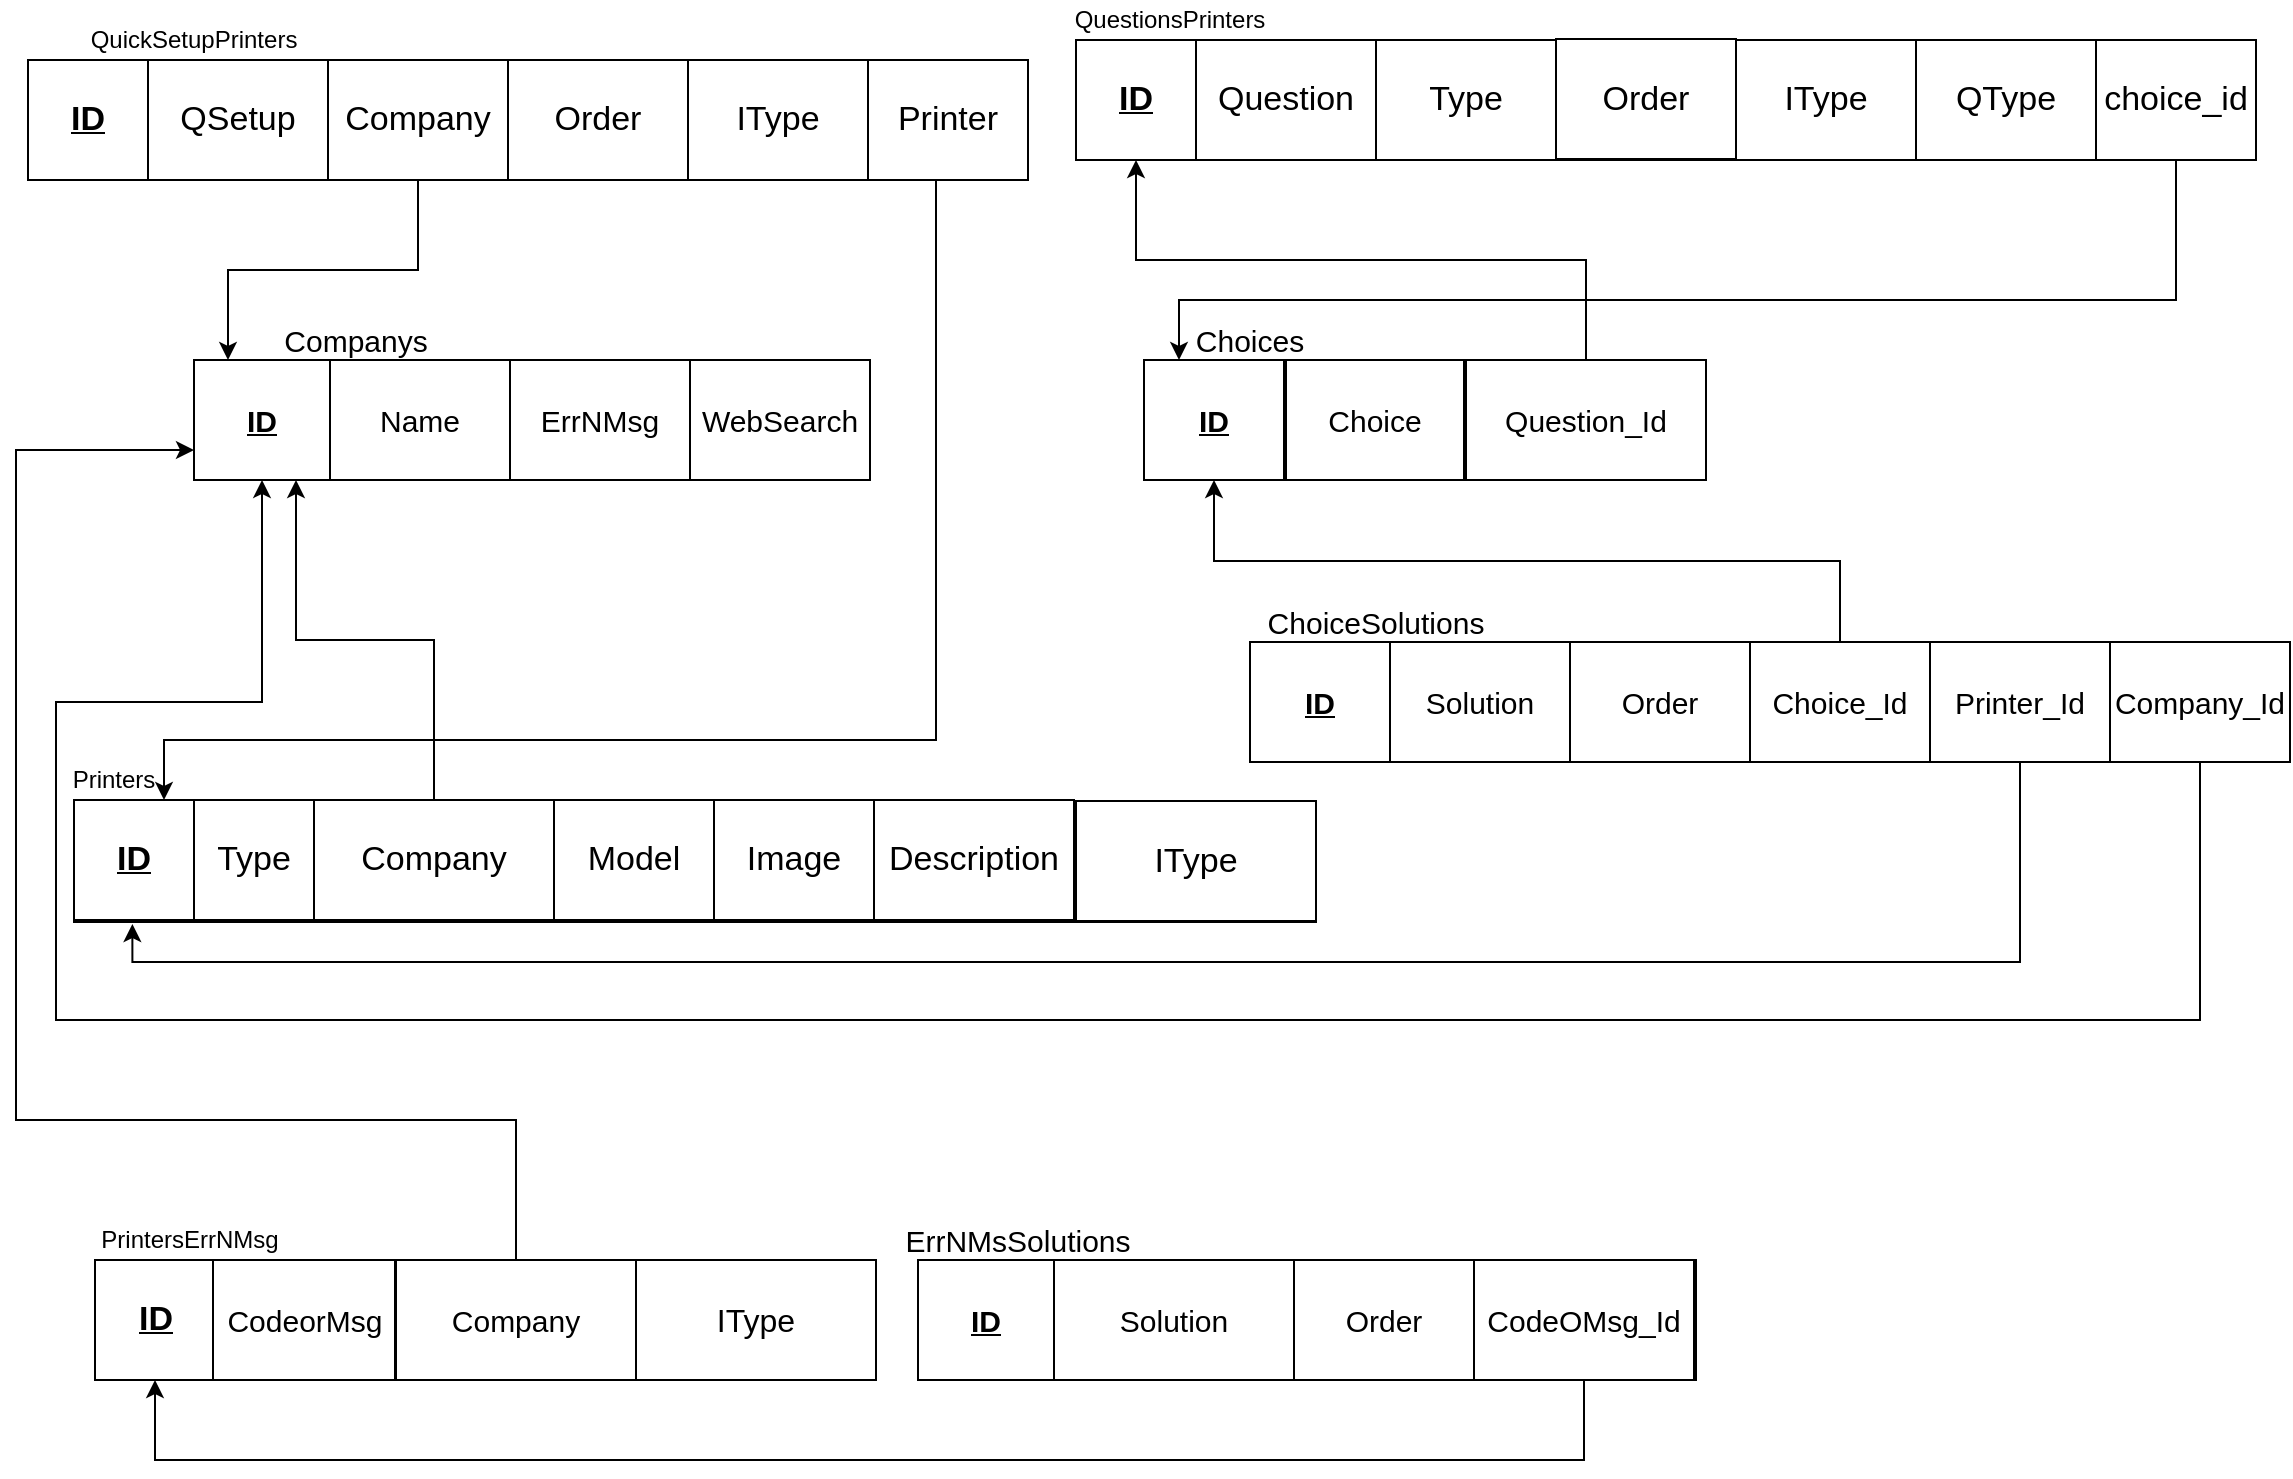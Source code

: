<mxfile version="10.8.4" type="github"><diagram id="acN6bn-okL0BNjCFMRs_" name="Page-1"><mxGraphModel dx="1394" dy="764" grid="1" gridSize="10" guides="1" tooltips="1" connect="1" arrows="1" fold="1" page="1" pageScale="1" pageWidth="1169" pageHeight="827" math="0" shadow="0"><root><mxCell id="0"/><mxCell id="1" parent="0"/><mxCell id="JlafKzIJdYOSuMZsatz--1" value="" style="rounded=0;whiteSpace=wrap;html=1;" parent="1" vertex="1"><mxGeometry x="16" y="50" width="494" height="60" as="geometry"/></mxCell><mxCell id="JlafKzIJdYOSuMZsatz--2" value="QuickSetupPrinters" style="text;html=1;strokeColor=none;fillColor=none;align=center;verticalAlign=middle;whiteSpace=wrap;rounded=0;" parent="1" vertex="1"><mxGeometry x="79" y="30" width="40" height="20" as="geometry"/></mxCell><mxCell id="JlafKzIJdYOSuMZsatz--3" value="&lt;u&gt;&lt;font style=&quot;font-size: 17px&quot;&gt;ID&lt;/font&gt;&lt;/u&gt;" style="rounded=0;whiteSpace=wrap;html=1;fontStyle=1" parent="1" vertex="1"><mxGeometry x="16" y="50" width="60" height="60" as="geometry"/></mxCell><mxCell id="JlafKzIJdYOSuMZsatz--4" value="&lt;span&gt;&lt;font style=&quot;font-size: 17px&quot;&gt;QSetup&lt;/font&gt;&lt;/span&gt;" style="rounded=0;whiteSpace=wrap;html=1;fontStyle=0" parent="1" vertex="1"><mxGeometry x="76" y="50" width="90" height="60" as="geometry"/></mxCell><mxCell id="seA9yKfS-Udusl4locP1-9" style="edgeStyle=orthogonalEdgeStyle;rounded=0;orthogonalLoop=1;jettySize=auto;html=1;exitX=0.5;exitY=1;exitDx=0;exitDy=0;entryX=0.25;entryY=0;entryDx=0;entryDy=0;" parent="1" source="JlafKzIJdYOSuMZsatz--5" target="JlafKzIJdYOSuMZsatz--65" edge="1"><mxGeometry relative="1" as="geometry"/></mxCell><mxCell id="JlafKzIJdYOSuMZsatz--5" value="&lt;span&gt;&lt;font style=&quot;font-size: 17px&quot;&gt;Company&lt;/font&gt;&lt;/span&gt;" style="rounded=0;whiteSpace=wrap;html=1;fontStyle=0" parent="1" vertex="1"><mxGeometry x="166" y="50" width="90" height="60" as="geometry"/></mxCell><mxCell id="JlafKzIJdYOSuMZsatz--6" value="&lt;span&gt;&lt;font style=&quot;font-size: 17px&quot;&gt;Order&lt;/font&gt;&lt;/span&gt;" style="rounded=0;whiteSpace=wrap;html=1;fontStyle=0" parent="1" vertex="1"><mxGeometry x="256" y="50" width="90" height="60" as="geometry"/></mxCell><mxCell id="JlafKzIJdYOSuMZsatz--7" value="&lt;span style=&quot;font-size: 17px&quot;&gt;IType&lt;/span&gt;" style="rounded=0;whiteSpace=wrap;html=1;fontStyle=0" parent="1" vertex="1"><mxGeometry x="346" y="50" width="90" height="60" as="geometry"/></mxCell><mxCell id="JlafKzIJdYOSuMZsatz--8" value="" style="rounded=0;whiteSpace=wrap;html=1;" parent="1" vertex="1"><mxGeometry x="39" y="421" width="621" height="60" as="geometry"/></mxCell><mxCell id="JlafKzIJdYOSuMZsatz--9" value="Printers" style="text;html=1;strokeColor=none;fillColor=none;align=center;verticalAlign=middle;whiteSpace=wrap;rounded=0;" parent="1" vertex="1"><mxGeometry x="39" y="400" width="40" height="20" as="geometry"/></mxCell><mxCell id="JlafKzIJdYOSuMZsatz--10" value="&lt;u&gt;&lt;font style=&quot;font-size: 17px&quot;&gt;ID&lt;/font&gt;&lt;/u&gt;" style="rounded=0;whiteSpace=wrap;html=1;fontStyle=1" parent="1" vertex="1"><mxGeometry x="39" y="420" width="60" height="60" as="geometry"/></mxCell><mxCell id="JlafKzIJdYOSuMZsatz--11" value="&lt;span&gt;&lt;font style=&quot;font-size: 17px&quot;&gt;Type&lt;/font&gt;&lt;/span&gt;" style="rounded=0;whiteSpace=wrap;html=1;fontStyle=0" parent="1" vertex="1"><mxGeometry x="99" y="420" width="60" height="60" as="geometry"/></mxCell><mxCell id="seA9yKfS-Udusl4locP1-12" style="edgeStyle=orthogonalEdgeStyle;rounded=0;orthogonalLoop=1;jettySize=auto;html=1;exitX=0.5;exitY=0;exitDx=0;exitDy=0;entryX=0.75;entryY=1;entryDx=0;entryDy=0;" parent="1" source="JlafKzIJdYOSuMZsatz--12" target="JlafKzIJdYOSuMZsatz--65" edge="1"><mxGeometry relative="1" as="geometry"/></mxCell><mxCell id="JlafKzIJdYOSuMZsatz--12" value="&lt;span&gt;&lt;font style=&quot;font-size: 17px&quot;&gt;Company&lt;/font&gt;&lt;/span&gt;" style="rounded=0;whiteSpace=wrap;html=1;fontStyle=0" parent="1" vertex="1"><mxGeometry x="159" y="420" width="120" height="60" as="geometry"/></mxCell><mxCell id="JlafKzIJdYOSuMZsatz--13" value="&lt;span&gt;&lt;font style=&quot;font-size: 17px&quot;&gt;Model&lt;/font&gt;&lt;/span&gt;" style="rounded=0;whiteSpace=wrap;html=1;fontStyle=0" parent="1" vertex="1"><mxGeometry x="279" y="420" width="80" height="60" as="geometry"/></mxCell><mxCell id="JlafKzIJdYOSuMZsatz--14" value="&lt;span&gt;&lt;font style=&quot;font-size: 17px&quot;&gt;Image&lt;/font&gt;&lt;/span&gt;" style="rounded=0;whiteSpace=wrap;html=1;fontStyle=0" parent="1" vertex="1"><mxGeometry x="359" y="420" width="80" height="60" as="geometry"/></mxCell><mxCell id="JlafKzIJdYOSuMZsatz--17" value="&lt;span&gt;&lt;font style=&quot;font-size: 17px&quot;&gt;Description&lt;/font&gt;&lt;/span&gt;" style="rounded=0;whiteSpace=wrap;html=1;fontStyle=0" parent="1" vertex="1"><mxGeometry x="439" y="420" width="100" height="60" as="geometry"/></mxCell><mxCell id="JlafKzIJdYOSuMZsatz--18" value="&lt;span&gt;&lt;font style=&quot;font-size: 17px&quot;&gt;IType&lt;/font&gt;&lt;/span&gt;" style="rounded=0;whiteSpace=wrap;html=1;fontStyle=0" parent="1" vertex="1"><mxGeometry x="540" y="420.5" width="120" height="60" as="geometry"/></mxCell><mxCell id="JlafKzIJdYOSuMZsatz--20" value="" style="rounded=0;whiteSpace=wrap;html=1;" parent="1" vertex="1"><mxGeometry x="541" y="40" width="589" height="60" as="geometry"/></mxCell><mxCell id="JlafKzIJdYOSuMZsatz--21" value="QuestionsPrinters" style="text;html=1;strokeColor=none;fillColor=none;align=center;verticalAlign=middle;whiteSpace=wrap;rounded=0;" parent="1" vertex="1"><mxGeometry x="567" y="20" width="40" height="20" as="geometry"/></mxCell><mxCell id="JlafKzIJdYOSuMZsatz--22" value="&lt;u&gt;&lt;font style=&quot;font-size: 17px&quot;&gt;ID&lt;/font&gt;&lt;/u&gt;" style="rounded=0;whiteSpace=wrap;html=1;fontStyle=1" parent="1" vertex="1"><mxGeometry x="540" y="40" width="60" height="60" as="geometry"/></mxCell><mxCell id="JlafKzIJdYOSuMZsatz--23" value="&lt;span&gt;&lt;font style=&quot;font-size: 17px&quot;&gt;Question&lt;/font&gt;&lt;/span&gt;" style="rounded=0;whiteSpace=wrap;html=1;fontStyle=0" parent="1" vertex="1"><mxGeometry x="600" y="40" width="90" height="60" as="geometry"/></mxCell><mxCell id="JlafKzIJdYOSuMZsatz--24" value="&lt;span&gt;&lt;font style=&quot;font-size: 17px&quot;&gt;IType&lt;/font&gt;&lt;/span&gt;" style="rounded=0;whiteSpace=wrap;html=1;fontStyle=0" parent="1" vertex="1"><mxGeometry x="870" y="40" width="90" height="60" as="geometry"/></mxCell><mxCell id="JlafKzIJdYOSuMZsatz--27" value="" style="rounded=0;whiteSpace=wrap;html=1;fontStyle=0" parent="1" vertex="1"><mxGeometry x="627" y="341" width="515" height="60" as="geometry"/></mxCell><mxCell id="JlafKzIJdYOSuMZsatz--28" value="&lt;span&gt;&lt;font style=&quot;font-size: 17px&quot;&gt;Type&lt;/font&gt;&lt;/span&gt;" style="rounded=0;whiteSpace=wrap;html=1;fontStyle=0" parent="1" vertex="1"><mxGeometry x="690" y="40" width="90" height="60" as="geometry"/></mxCell><mxCell id="JlafKzIJdYOSuMZsatz--29" value="&lt;span&gt;&lt;font style=&quot;font-size: 17px&quot;&gt;Order&lt;/font&gt;&lt;/span&gt;" style="rounded=0;whiteSpace=wrap;html=1;fontStyle=0" parent="1" vertex="1"><mxGeometry x="780" y="39.5" width="90" height="60" as="geometry"/></mxCell><mxCell id="JlafKzIJdYOSuMZsatz--49" value="" style="rounded=0;whiteSpace=wrap;html=1;" parent="1" vertex="1"><mxGeometry x="50" y="650" width="390" height="60" as="geometry"/></mxCell><mxCell id="JlafKzIJdYOSuMZsatz--50" value="PrintersErrNMsg" style="text;html=1;strokeColor=none;fillColor=none;align=center;verticalAlign=middle;whiteSpace=wrap;rounded=0;" parent="1" vertex="1"><mxGeometry x="76.5" y="630" width="40" height="20" as="geometry"/></mxCell><mxCell id="JlafKzIJdYOSuMZsatz--51" value="&lt;u&gt;&lt;font style=&quot;font-size: 17px&quot;&gt;ID&lt;/font&gt;&lt;/u&gt;" style="rounded=0;whiteSpace=wrap;html=1;fontStyle=1" parent="1" vertex="1"><mxGeometry x="49.5" y="650" width="60" height="60" as="geometry"/></mxCell><mxCell id="JlafKzIJdYOSuMZsatz--52" value="CodeorMsg" style="rounded=0;whiteSpace=wrap;html=1;fontSize=15;" parent="1" vertex="1"><mxGeometry x="108.5" y="650" width="91" height="60" as="geometry"/></mxCell><mxCell id="JlafKzIJdYOSuMZsatz--53" value="" style="rounded=0;whiteSpace=wrap;html=1;fontSize=15;" parent="1" vertex="1"><mxGeometry x="461" y="650" width="389" height="60" as="geometry"/></mxCell><mxCell id="seA9yKfS-Udusl4locP1-11" style="edgeStyle=orthogonalEdgeStyle;rounded=0;orthogonalLoop=1;jettySize=auto;html=1;exitX=0.5;exitY=0;exitDx=0;exitDy=0;entryX=0;entryY=0.75;entryDx=0;entryDy=0;" parent="1" source="JlafKzIJdYOSuMZsatz--54" target="JlafKzIJdYOSuMZsatz--65" edge="1"><mxGeometry relative="1" as="geometry"><Array as="points"><mxPoint x="260" y="580"/><mxPoint x="10" y="580"/><mxPoint x="10" y="245"/></Array></mxGeometry></mxCell><mxCell id="JlafKzIJdYOSuMZsatz--54" value="Company" style="rounded=0;whiteSpace=wrap;html=1;fontSize=15;" parent="1" vertex="1"><mxGeometry x="200" y="650" width="120" height="60" as="geometry"/></mxCell><mxCell id="JlafKzIJdYOSuMZsatz--55" value="IType" style="rounded=0;whiteSpace=wrap;html=1;fontSize=16;" parent="1" vertex="1"><mxGeometry x="320" y="650" width="120" height="60" as="geometry"/></mxCell><mxCell id="JlafKzIJdYOSuMZsatz--62" value="&lt;span&gt;&lt;font style=&quot;font-size: 17px&quot;&gt;QType&lt;/font&gt;&lt;/span&gt;" style="rounded=0;whiteSpace=wrap;html=1;fontStyle=0" parent="1" vertex="1"><mxGeometry x="960" y="40" width="90" height="60" as="geometry"/></mxCell><mxCell id="JlafKzIJdYOSuMZsatz--63" value="" style="rounded=0;whiteSpace=wrap;html=1;fontSize=15;" parent="1" vertex="1"><mxGeometry x="99" y="200" width="331" height="60" as="geometry"/></mxCell><mxCell id="JlafKzIJdYOSuMZsatz--64" value="Companys" style="text;html=1;strokeColor=none;fillColor=none;align=center;verticalAlign=middle;whiteSpace=wrap;rounded=0;fontSize=15;" parent="1" vertex="1"><mxGeometry x="160" y="180" width="40" height="20" as="geometry"/></mxCell><mxCell id="JlafKzIJdYOSuMZsatz--65" value="&lt;u&gt;ID&lt;/u&gt;" style="rounded=0;whiteSpace=wrap;html=1;fontSize=15;fontStyle=1" parent="1" vertex="1"><mxGeometry x="99" y="200" width="68" height="60" as="geometry"/></mxCell><mxCell id="JlafKzIJdYOSuMZsatz--66" value="Name" style="rounded=0;whiteSpace=wrap;html=1;fontSize=15;" parent="1" vertex="1"><mxGeometry x="167" y="200" width="90" height="60" as="geometry"/></mxCell><mxCell id="JlafKzIJdYOSuMZsatz--70" value="&lt;u&gt;ID&lt;/u&gt;" style="rounded=0;whiteSpace=wrap;html=1;fontSize=15;fontStyle=1" parent="1" vertex="1"><mxGeometry x="627" y="341" width="70" height="60" as="geometry"/></mxCell><mxCell id="JlafKzIJdYOSuMZsatz--72" value="Solution" style="rounded=0;whiteSpace=wrap;html=1;fontSize=15;" parent="1" vertex="1"><mxGeometry x="697" y="341" width="90" height="60" as="geometry"/></mxCell><mxCell id="JlafKzIJdYOSuMZsatz--73" value="Order" style="rounded=0;whiteSpace=wrap;html=1;fontSize=15;" parent="1" vertex="1"><mxGeometry x="787" y="341" width="90" height="60" as="geometry"/></mxCell><mxCell id="seA9yKfS-Udusl4locP1-7" style="edgeStyle=orthogonalEdgeStyle;rounded=0;orthogonalLoop=1;jettySize=auto;html=1;exitX=0.5;exitY=0;exitDx=0;exitDy=0;entryX=0.5;entryY=1;entryDx=0;entryDy=0;" parent="1" source="JlafKzIJdYOSuMZsatz--74" target="JlafKzIJdYOSuMZsatz--90" edge="1"><mxGeometry relative="1" as="geometry"/></mxCell><mxCell id="JlafKzIJdYOSuMZsatz--74" value="Choice_Id" style="rounded=0;whiteSpace=wrap;html=1;fontSize=15;" parent="1" vertex="1"><mxGeometry x="877" y="341" width="90" height="60" as="geometry"/></mxCell><mxCell id="JlafKzIJdYOSuMZsatz--76" value="ChoiceSolutions" style="text;html=1;strokeColor=none;fillColor=none;align=center;verticalAlign=middle;whiteSpace=wrap;rounded=0;fontSize=15;" parent="1" vertex="1"><mxGeometry x="670" y="321" width="40" height="20" as="geometry"/></mxCell><mxCell id="JlafKzIJdYOSuMZsatz--78" value="&lt;u&gt;ID&lt;/u&gt;" style="rounded=0;whiteSpace=wrap;html=1;fontSize=15;fontStyle=1" parent="1" vertex="1"><mxGeometry x="461" y="650" width="68" height="60" as="geometry"/></mxCell><mxCell id="JlafKzIJdYOSuMZsatz--79" value="Solution" style="rounded=0;whiteSpace=wrap;html=1;fontSize=15;" parent="1" vertex="1"><mxGeometry x="529" y="650" width="120" height="60" as="geometry"/></mxCell><mxCell id="JlafKzIJdYOSuMZsatz--80" value="Order" style="rounded=0;whiteSpace=wrap;html=1;fontSize=15;" parent="1" vertex="1"><mxGeometry x="649" y="650" width="90" height="60" as="geometry"/></mxCell><mxCell id="seA9yKfS-Udusl4locP1-15" style="edgeStyle=orthogonalEdgeStyle;rounded=0;orthogonalLoop=1;jettySize=auto;html=1;entryX=0.5;entryY=1;entryDx=0;entryDy=0;" parent="1" source="JlafKzIJdYOSuMZsatz--81" target="JlafKzIJdYOSuMZsatz--51" edge="1"><mxGeometry relative="1" as="geometry"><Array as="points"><mxPoint x="794" y="750"/><mxPoint x="80" y="750"/></Array></mxGeometry></mxCell><mxCell id="JlafKzIJdYOSuMZsatz--81" value="CodeOMsg_Id" style="rounded=0;whiteSpace=wrap;html=1;fontSize=15;" parent="1" vertex="1"><mxGeometry x="739" y="650" width="110" height="60" as="geometry"/></mxCell><mxCell id="JlafKzIJdYOSuMZsatz--83" value="ErrNMsSolutions" style="text;html=1;strokeColor=none;fillColor=none;align=center;verticalAlign=middle;whiteSpace=wrap;rounded=0;fontSize=15;" parent="1" vertex="1"><mxGeometry x="491" y="630" width="40" height="20" as="geometry"/></mxCell><mxCell id="JlafKzIJdYOSuMZsatz--88" value="" style="rounded=0;whiteSpace=wrap;html=1;fontSize=15;" parent="1" vertex="1"><mxGeometry x="574" y="200" width="280" height="60" as="geometry"/></mxCell><mxCell id="JlafKzIJdYOSuMZsatz--89" value="Choices" style="text;html=1;strokeColor=none;fillColor=none;align=center;verticalAlign=middle;whiteSpace=wrap;rounded=0;fontSize=15;" parent="1" vertex="1"><mxGeometry x="607" y="180" width="40" height="20" as="geometry"/></mxCell><mxCell id="JlafKzIJdYOSuMZsatz--90" value="&lt;u&gt;ID&lt;/u&gt;" style="rounded=0;whiteSpace=wrap;html=1;fontSize=15;fontStyle=1" parent="1" vertex="1"><mxGeometry x="574" y="200" width="70" height="60" as="geometry"/></mxCell><mxCell id="seA9yKfS-Udusl4locP1-8" style="edgeStyle=orthogonalEdgeStyle;rounded=0;orthogonalLoop=1;jettySize=auto;html=1;exitX=0.5;exitY=0;exitDx=0;exitDy=0;entryX=0.5;entryY=1;entryDx=0;entryDy=0;" parent="1" source="JlafKzIJdYOSuMZsatz--91" target="JlafKzIJdYOSuMZsatz--22" edge="1"><mxGeometry relative="1" as="geometry"/></mxCell><mxCell id="JlafKzIJdYOSuMZsatz--91" value="&lt;span&gt;Question_Id&lt;/span&gt;" style="rounded=0;whiteSpace=wrap;html=1;fontSize=15;fontStyle=0" parent="1" vertex="1"><mxGeometry x="735" y="200" width="120" height="60" as="geometry"/></mxCell><mxCell id="JlafKzIJdYOSuMZsatz--94" value="Choice" style="rounded=0;whiteSpace=wrap;html=1;fontSize=15;" parent="1" vertex="1"><mxGeometry x="645" y="200" width="89" height="60" as="geometry"/></mxCell><mxCell id="seA9yKfS-Udusl4locP1-1" value="ErrNMsg" style="rounded=0;whiteSpace=wrap;html=1;fontSize=15;" parent="1" vertex="1"><mxGeometry x="257" y="200" width="90" height="60" as="geometry"/></mxCell><mxCell id="seA9yKfS-Udusl4locP1-2" value="WebSearch" style="rounded=0;whiteSpace=wrap;html=1;fontSize=15;" parent="1" vertex="1"><mxGeometry x="347" y="200" width="90" height="60" as="geometry"/></mxCell><mxCell id="seA9yKfS-Udusl4locP1-5" style="edgeStyle=orthogonalEdgeStyle;rounded=0;orthogonalLoop=1;jettySize=auto;html=1;exitX=0.5;exitY=1;exitDx=0;exitDy=0;entryX=0.047;entryY=1.017;entryDx=0;entryDy=0;entryPerimeter=0;" parent="1" source="seA9yKfS-Udusl4locP1-3" target="JlafKzIJdYOSuMZsatz--8" edge="1"><mxGeometry relative="1" as="geometry"/></mxCell><mxCell id="seA9yKfS-Udusl4locP1-3" value="Printer_Id" style="rounded=0;whiteSpace=wrap;html=1;fontSize=15;" parent="1" vertex="1"><mxGeometry x="967" y="341" width="90" height="60" as="geometry"/></mxCell><mxCell id="seA9yKfS-Udusl4locP1-10" style="edgeStyle=orthogonalEdgeStyle;rounded=0;orthogonalLoop=1;jettySize=auto;html=1;exitX=0.5;exitY=1;exitDx=0;exitDy=0;entryX=0.5;entryY=1;entryDx=0;entryDy=0;" parent="1" source="seA9yKfS-Udusl4locP1-4" target="JlafKzIJdYOSuMZsatz--65" edge="1"><mxGeometry relative="1" as="geometry"><Array as="points"><mxPoint x="1102" y="530"/><mxPoint x="30" y="530"/><mxPoint x="30" y="371"/><mxPoint x="133" y="371"/></Array></mxGeometry></mxCell><mxCell id="seA9yKfS-Udusl4locP1-4" value="Company_Id" style="rounded=0;whiteSpace=wrap;html=1;fontSize=15;" parent="1" vertex="1"><mxGeometry x="1057" y="341" width="90" height="60" as="geometry"/></mxCell><mxCell id="seA9yKfS-Udusl4locP1-14" style="edgeStyle=orthogonalEdgeStyle;rounded=0;orthogonalLoop=1;jettySize=auto;html=1;entryX=0.75;entryY=0;entryDx=0;entryDy=0;" parent="1" source="seA9yKfS-Udusl4locP1-13" target="JlafKzIJdYOSuMZsatz--10" edge="1"><mxGeometry relative="1" as="geometry"><Array as="points"><mxPoint x="470" y="390"/><mxPoint x="84" y="390"/></Array></mxGeometry></mxCell><mxCell id="seA9yKfS-Udusl4locP1-13" value="&lt;span style=&quot;font-size: 17px&quot;&gt;Printer&lt;/span&gt;" style="rounded=0;whiteSpace=wrap;html=1;fontStyle=0" parent="1" vertex="1"><mxGeometry x="436" y="50" width="80" height="60" as="geometry"/></mxCell><mxCell id="bCsAvA_oCgKyZycGF6hZ-2" style="edgeStyle=orthogonalEdgeStyle;rounded=0;orthogonalLoop=1;jettySize=auto;html=1;entryX=0.25;entryY=0;entryDx=0;entryDy=0;" edge="1" parent="1" source="bCsAvA_oCgKyZycGF6hZ-1" target="JlafKzIJdYOSuMZsatz--90"><mxGeometry relative="1" as="geometry"><Array as="points"><mxPoint x="1090" y="170"/><mxPoint x="592" y="170"/></Array></mxGeometry></mxCell><mxCell id="bCsAvA_oCgKyZycGF6hZ-1" value="&lt;span&gt;&lt;font style=&quot;font-size: 17px&quot;&gt;choice_id&lt;/font&gt;&lt;/span&gt;" style="rounded=0;whiteSpace=wrap;html=1;fontStyle=0" vertex="1" parent="1"><mxGeometry x="1050" y="40" width="80" height="60" as="geometry"/></mxCell></root></mxGraphModel></diagram></mxfile>
